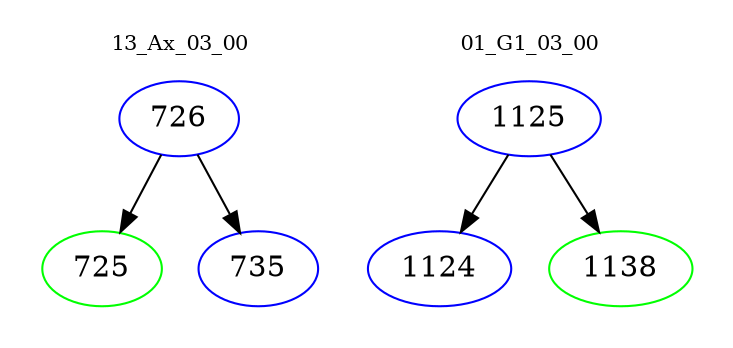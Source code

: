 digraph{
subgraph cluster_0 {
color = white
label = "13_Ax_03_00";
fontsize=10;
T0_726 [label="726", color="blue"]
T0_726 -> T0_725 [color="black"]
T0_725 [label="725", color="green"]
T0_726 -> T0_735 [color="black"]
T0_735 [label="735", color="blue"]
}
subgraph cluster_1 {
color = white
label = "01_G1_03_00";
fontsize=10;
T1_1125 [label="1125", color="blue"]
T1_1125 -> T1_1124 [color="black"]
T1_1124 [label="1124", color="blue"]
T1_1125 -> T1_1138 [color="black"]
T1_1138 [label="1138", color="green"]
}
}
